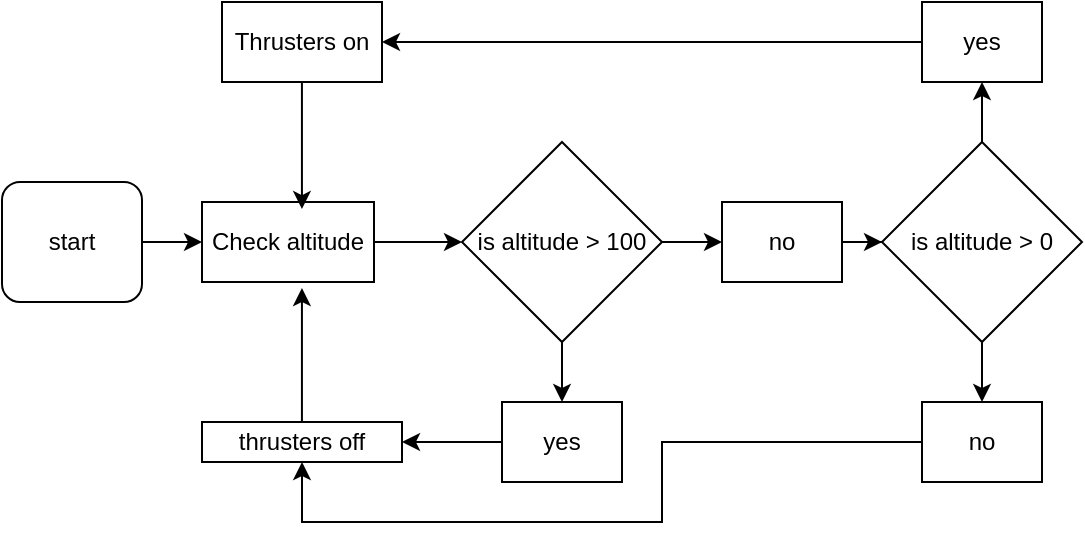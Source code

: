 <mxfile version="28.2.0" pages="2">
  <diagram name="Side-1" id="IlZc33EODgH9ZdidehJS">
    <mxGraphModel dx="874" dy="575" grid="1" gridSize="10" guides="1" tooltips="1" connect="1" arrows="1" fold="1" page="1" pageScale="1" pageWidth="827" pageHeight="1169" math="0" shadow="0">
      <root>
        <mxCell id="0" />
        <mxCell id="1" parent="0" />
        <mxCell id="MKHQsY4V9M4oByWDd4cK-59" style="edgeStyle=orthogonalEdgeStyle;rounded=0;orthogonalLoop=1;jettySize=auto;html=1;entryX=0;entryY=0.5;entryDx=0;entryDy=0;" parent="1" source="MKHQsY4V9M4oByWDd4cK-60" target="MKHQsY4V9M4oByWDd4cK-62" edge="1">
          <mxGeometry relative="1" as="geometry" />
        </mxCell>
        <mxCell id="MKHQsY4V9M4oByWDd4cK-60" value="start" style="rounded=1;whiteSpace=wrap;html=1;" parent="1" vertex="1">
          <mxGeometry x="100" y="350" width="70" height="60" as="geometry" />
        </mxCell>
        <mxCell id="MKHQsY4V9M4oByWDd4cK-61" style="edgeStyle=orthogonalEdgeStyle;rounded=0;orthogonalLoop=1;jettySize=auto;html=1;entryX=0;entryY=0.5;entryDx=0;entryDy=0;" parent="1" source="MKHQsY4V9M4oByWDd4cK-62" target="MKHQsY4V9M4oByWDd4cK-65" edge="1">
          <mxGeometry relative="1" as="geometry" />
        </mxCell>
        <mxCell id="MKHQsY4V9M4oByWDd4cK-62" value="Check altitude" style="rounded=0;whiteSpace=wrap;html=1;" parent="1" vertex="1">
          <mxGeometry x="200" y="360" width="86" height="40" as="geometry" />
        </mxCell>
        <mxCell id="MKHQsY4V9M4oByWDd4cK-63" style="edgeStyle=orthogonalEdgeStyle;rounded=0;orthogonalLoop=1;jettySize=auto;html=1;" parent="1" source="MKHQsY4V9M4oByWDd4cK-65" target="MKHQsY4V9M4oByWDd4cK-67" edge="1">
          <mxGeometry relative="1" as="geometry">
            <mxPoint x="380" y="480" as="targetPoint" />
          </mxGeometry>
        </mxCell>
        <mxCell id="MKHQsY4V9M4oByWDd4cK-64" style="edgeStyle=orthogonalEdgeStyle;rounded=0;orthogonalLoop=1;jettySize=auto;html=1;" parent="1" source="MKHQsY4V9M4oByWDd4cK-65" target="MKHQsY4V9M4oByWDd4cK-69" edge="1">
          <mxGeometry relative="1" as="geometry">
            <mxPoint x="470" y="380" as="targetPoint" />
          </mxGeometry>
        </mxCell>
        <mxCell id="MKHQsY4V9M4oByWDd4cK-65" value="is altitude &amp;gt; 100" style="rhombus;whiteSpace=wrap;html=1;" parent="1" vertex="1">
          <mxGeometry x="330" y="330" width="100" height="100" as="geometry" />
        </mxCell>
        <mxCell id="MKHQsY4V9M4oByWDd4cK-66" style="edgeStyle=orthogonalEdgeStyle;rounded=0;orthogonalLoop=1;jettySize=auto;html=1;" parent="1" source="MKHQsY4V9M4oByWDd4cK-67" target="MKHQsY4V9M4oByWDd4cK-73" edge="1">
          <mxGeometry relative="1" as="geometry">
            <mxPoint x="290" y="480" as="targetPoint" />
          </mxGeometry>
        </mxCell>
        <mxCell id="MKHQsY4V9M4oByWDd4cK-67" value="yes" style="rounded=0;whiteSpace=wrap;html=1;" parent="1" vertex="1">
          <mxGeometry x="350" y="460" width="60" height="40" as="geometry" />
        </mxCell>
        <mxCell id="MKHQsY4V9M4oByWDd4cK-68" style="edgeStyle=orthogonalEdgeStyle;rounded=0;orthogonalLoop=1;jettySize=auto;html=1;" parent="1" source="MKHQsY4V9M4oByWDd4cK-69" target="MKHQsY4V9M4oByWDd4cK-72" edge="1">
          <mxGeometry relative="1" as="geometry">
            <mxPoint x="560" y="380" as="targetPoint" />
          </mxGeometry>
        </mxCell>
        <mxCell id="MKHQsY4V9M4oByWDd4cK-69" value="no" style="rounded=0;whiteSpace=wrap;html=1;" parent="1" vertex="1">
          <mxGeometry x="460" y="360" width="60" height="40" as="geometry" />
        </mxCell>
        <mxCell id="MKHQsY4V9M4oByWDd4cK-70" style="edgeStyle=orthogonalEdgeStyle;rounded=0;orthogonalLoop=1;jettySize=auto;html=1;" parent="1" source="MKHQsY4V9M4oByWDd4cK-72" target="MKHQsY4V9M4oByWDd4cK-76" edge="1">
          <mxGeometry relative="1" as="geometry">
            <mxPoint x="590" y="280" as="targetPoint" />
          </mxGeometry>
        </mxCell>
        <mxCell id="MKHQsY4V9M4oByWDd4cK-71" style="edgeStyle=orthogonalEdgeStyle;rounded=0;orthogonalLoop=1;jettySize=auto;html=1;" parent="1" source="MKHQsY4V9M4oByWDd4cK-72" target="MKHQsY4V9M4oByWDd4cK-80" edge="1">
          <mxGeometry relative="1" as="geometry">
            <mxPoint x="590" y="470" as="targetPoint" />
          </mxGeometry>
        </mxCell>
        <mxCell id="MKHQsY4V9M4oByWDd4cK-72" value="is altitude &amp;gt; 0" style="rhombus;whiteSpace=wrap;html=1;" parent="1" vertex="1">
          <mxGeometry x="540" y="330" width="100" height="100" as="geometry" />
        </mxCell>
        <mxCell id="MKHQsY4V9M4oByWDd4cK-73" value="thrusters off" style="rounded=0;whiteSpace=wrap;html=1;" parent="1" vertex="1">
          <mxGeometry x="200" y="470" width="100" height="20" as="geometry" />
        </mxCell>
        <mxCell id="MKHQsY4V9M4oByWDd4cK-74" style="edgeStyle=orthogonalEdgeStyle;rounded=0;orthogonalLoop=1;jettySize=auto;html=1;entryX=0.581;entryY=1.075;entryDx=0;entryDy=0;entryPerimeter=0;" parent="1" source="MKHQsY4V9M4oByWDd4cK-73" target="MKHQsY4V9M4oByWDd4cK-62" edge="1">
          <mxGeometry relative="1" as="geometry" />
        </mxCell>
        <mxCell id="MKHQsY4V9M4oByWDd4cK-75" style="edgeStyle=orthogonalEdgeStyle;rounded=0;orthogonalLoop=1;jettySize=auto;html=1;" parent="1" source="MKHQsY4V9M4oByWDd4cK-76" target="MKHQsY4V9M4oByWDd4cK-77" edge="1">
          <mxGeometry relative="1" as="geometry">
            <mxPoint x="490" y="280" as="targetPoint" />
          </mxGeometry>
        </mxCell>
        <mxCell id="MKHQsY4V9M4oByWDd4cK-76" value="yes" style="rounded=0;whiteSpace=wrap;html=1;" parent="1" vertex="1">
          <mxGeometry x="560" y="260" width="60" height="40" as="geometry" />
        </mxCell>
        <mxCell id="MKHQsY4V9M4oByWDd4cK-77" value="Thrusters on" style="rounded=0;whiteSpace=wrap;html=1;" parent="1" vertex="1">
          <mxGeometry x="210" y="260" width="80" height="40" as="geometry" />
        </mxCell>
        <mxCell id="MKHQsY4V9M4oByWDd4cK-78" style="edgeStyle=orthogonalEdgeStyle;rounded=0;orthogonalLoop=1;jettySize=auto;html=1;entryX=0.581;entryY=0.088;entryDx=0;entryDy=0;entryPerimeter=0;" parent="1" source="MKHQsY4V9M4oByWDd4cK-77" target="MKHQsY4V9M4oByWDd4cK-62" edge="1">
          <mxGeometry relative="1" as="geometry" />
        </mxCell>
        <mxCell id="MKHQsY4V9M4oByWDd4cK-79" style="edgeStyle=orthogonalEdgeStyle;rounded=0;orthogonalLoop=1;jettySize=auto;html=1;entryX=0.5;entryY=1;entryDx=0;entryDy=0;" parent="1" source="MKHQsY4V9M4oByWDd4cK-80" target="MKHQsY4V9M4oByWDd4cK-73" edge="1">
          <mxGeometry relative="1" as="geometry" />
        </mxCell>
        <mxCell id="MKHQsY4V9M4oByWDd4cK-80" value="no" style="rounded=0;whiteSpace=wrap;html=1;" parent="1" vertex="1">
          <mxGeometry x="560" y="460" width="60" height="40" as="geometry" />
        </mxCell>
      </root>
    </mxGraphModel>
  </diagram>
  <diagram id="uMeycUXQsQJizNAl5SGd" name="Side-2">
    <mxGraphModel dx="874" dy="575" grid="1" gridSize="10" guides="1" tooltips="1" connect="1" arrows="1" fold="1" page="1" pageScale="1" pageWidth="827" pageHeight="1169" math="0" shadow="0">
      <root>
        <mxCell id="0" />
        <mxCell id="1" parent="0" />
        <mxCell id="Nsoor_5cex0o4ScYUreT-2" style="edgeStyle=orthogonalEdgeStyle;rounded=0;orthogonalLoop=1;jettySize=auto;html=1;" edge="1" parent="1" source="Nsoor_5cex0o4ScYUreT-1">
          <mxGeometry relative="1" as="geometry">
            <mxPoint x="140" y="270" as="targetPoint" />
          </mxGeometry>
        </mxCell>
        <mxCell id="Nsoor_5cex0o4ScYUreT-1" value="start" style="rounded=1;whiteSpace=wrap;html=1;" vertex="1" parent="1">
          <mxGeometry x="30" y="240" width="50" height="60" as="geometry" />
        </mxCell>
        <mxCell id="Nsoor_5cex0o4ScYUreT-4" style="edgeStyle=orthogonalEdgeStyle;rounded=0;orthogonalLoop=1;jettySize=auto;html=1;" edge="1" parent="1" target="Nsoor_5cex0o4ScYUreT-5">
          <mxGeometry relative="1" as="geometry">
            <mxPoint x="320" y="270" as="targetPoint" />
            <mxPoint x="230" y="270" as="sourcePoint" />
          </mxGeometry>
        </mxCell>
        <mxCell id="Nsoor_5cex0o4ScYUreT-8" style="edgeStyle=orthogonalEdgeStyle;rounded=0;orthogonalLoop=1;jettySize=auto;html=1;" edge="1" parent="1" source="Nsoor_5cex0o4ScYUreT-5" target="Nsoor_5cex0o4ScYUreT-9">
          <mxGeometry relative="1" as="geometry">
            <mxPoint x="450" y="270" as="targetPoint" />
          </mxGeometry>
        </mxCell>
        <mxCell id="Nsoor_5cex0o4ScYUreT-5" value="how many kilos of packages do we expect?" style="rounded=0;whiteSpace=wrap;html=1;" vertex="1" parent="1">
          <mxGeometry x="260" y="240" width="120" height="60" as="geometry" />
        </mxCell>
        <mxCell id="Nsoor_5cex0o4ScYUreT-6" value="how many moters are carrying the packages?" style="rounded=0;whiteSpace=wrap;html=1;" vertex="1" parent="1">
          <mxGeometry x="120" y="240" width="120" height="60" as="geometry" />
        </mxCell>
        <mxCell id="Nsoor_5cex0o4ScYUreT-10" style="edgeStyle=orthogonalEdgeStyle;rounded=0;orthogonalLoop=1;jettySize=auto;html=1;" edge="1" parent="1" source="Nsoor_5cex0o4ScYUreT-9">
          <mxGeometry relative="1" as="geometry">
            <mxPoint x="540" y="270" as="targetPoint" />
          </mxGeometry>
        </mxCell>
        <mxCell id="Nsoor_5cex0o4ScYUreT-9" value="convert input into numerical values" style="rounded=0;whiteSpace=wrap;html=1;" vertex="1" parent="1">
          <mxGeometry x="410" y="240" width="120" height="60" as="geometry" />
        </mxCell>
        <mxCell id="Nsoor_5cex0o4ScYUreT-13" style="edgeStyle=orthogonalEdgeStyle;rounded=0;orthogonalLoop=1;jettySize=auto;html=1;" edge="1" parent="1" source="Nsoor_5cex0o4ScYUreT-19">
          <mxGeometry relative="1" as="geometry">
            <mxPoint x="600" y="130" as="targetPoint" />
            <mxPoint x="600" y="240" as="sourcePoint" />
          </mxGeometry>
        </mxCell>
        <mxCell id="Nsoor_5cex0o4ScYUreT-14" value="yes&lt;div&gt;&lt;br&gt;&lt;/div&gt;" style="edgeLabel;html=1;align=center;verticalAlign=middle;resizable=0;points=[];" vertex="1" connectable="0" parent="Nsoor_5cex0o4ScYUreT-13">
          <mxGeometry x="0.466" y="1" relative="1" as="geometry">
            <mxPoint x="1" y="31" as="offset" />
          </mxGeometry>
        </mxCell>
        <mxCell id="Nsoor_5cex0o4ScYUreT-16" style="edgeStyle=orthogonalEdgeStyle;rounded=0;orthogonalLoop=1;jettySize=auto;html=1;" edge="1" parent="1">
          <mxGeometry relative="1" as="geometry">
            <mxPoint x="600" y="420" as="targetPoint" />
            <mxPoint x="600" y="300" as="sourcePoint" />
          </mxGeometry>
        </mxCell>
        <mxCell id="Nsoor_5cex0o4ScYUreT-17" value="no&lt;div&gt;&lt;br&gt;&lt;/div&gt;" style="edgeLabel;html=1;align=center;verticalAlign=middle;resizable=0;points=[];" vertex="1" connectable="0" parent="Nsoor_5cex0o4ScYUreT-16">
          <mxGeometry x="-0.27" y="-2" relative="1" as="geometry">
            <mxPoint as="offset" />
          </mxGeometry>
        </mxCell>
        <mxCell id="Nsoor_5cex0o4ScYUreT-15" value="Print: the conveyor belt cannot carry the packages" style="rounded=0;whiteSpace=wrap;html=1;" vertex="1" parent="1">
          <mxGeometry x="540" y="70" width="120" height="60" as="geometry" />
        </mxCell>
        <mxCell id="Nsoor_5cex0o4ScYUreT-18" value="Print: the conveyor belt can carry the packages" style="whiteSpace=wrap;html=1;" vertex="1" parent="1">
          <mxGeometry x="540" y="390" width="120" height="60" as="geometry" />
        </mxCell>
        <mxCell id="Nsoor_5cex0o4ScYUreT-20" value="" style="edgeStyle=orthogonalEdgeStyle;rounded=0;orthogonalLoop=1;jettySize=auto;html=1;" edge="1" parent="1" target="Nsoor_5cex0o4ScYUreT-19">
          <mxGeometry relative="1" as="geometry">
            <mxPoint x="600" y="130" as="targetPoint" />
            <mxPoint x="600" y="240" as="sourcePoint" />
          </mxGeometry>
        </mxCell>
        <mxCell id="Nsoor_5cex0o4ScYUreT-19" value="is weight of packages in kg / number of moters &amp;gt; 5.6?" style="rhombus;whiteSpace=wrap;html=1;" vertex="1" parent="1">
          <mxGeometry x="540" y="210" width="110" height="120" as="geometry" />
        </mxCell>
      </root>
    </mxGraphModel>
  </diagram>
</mxfile>
